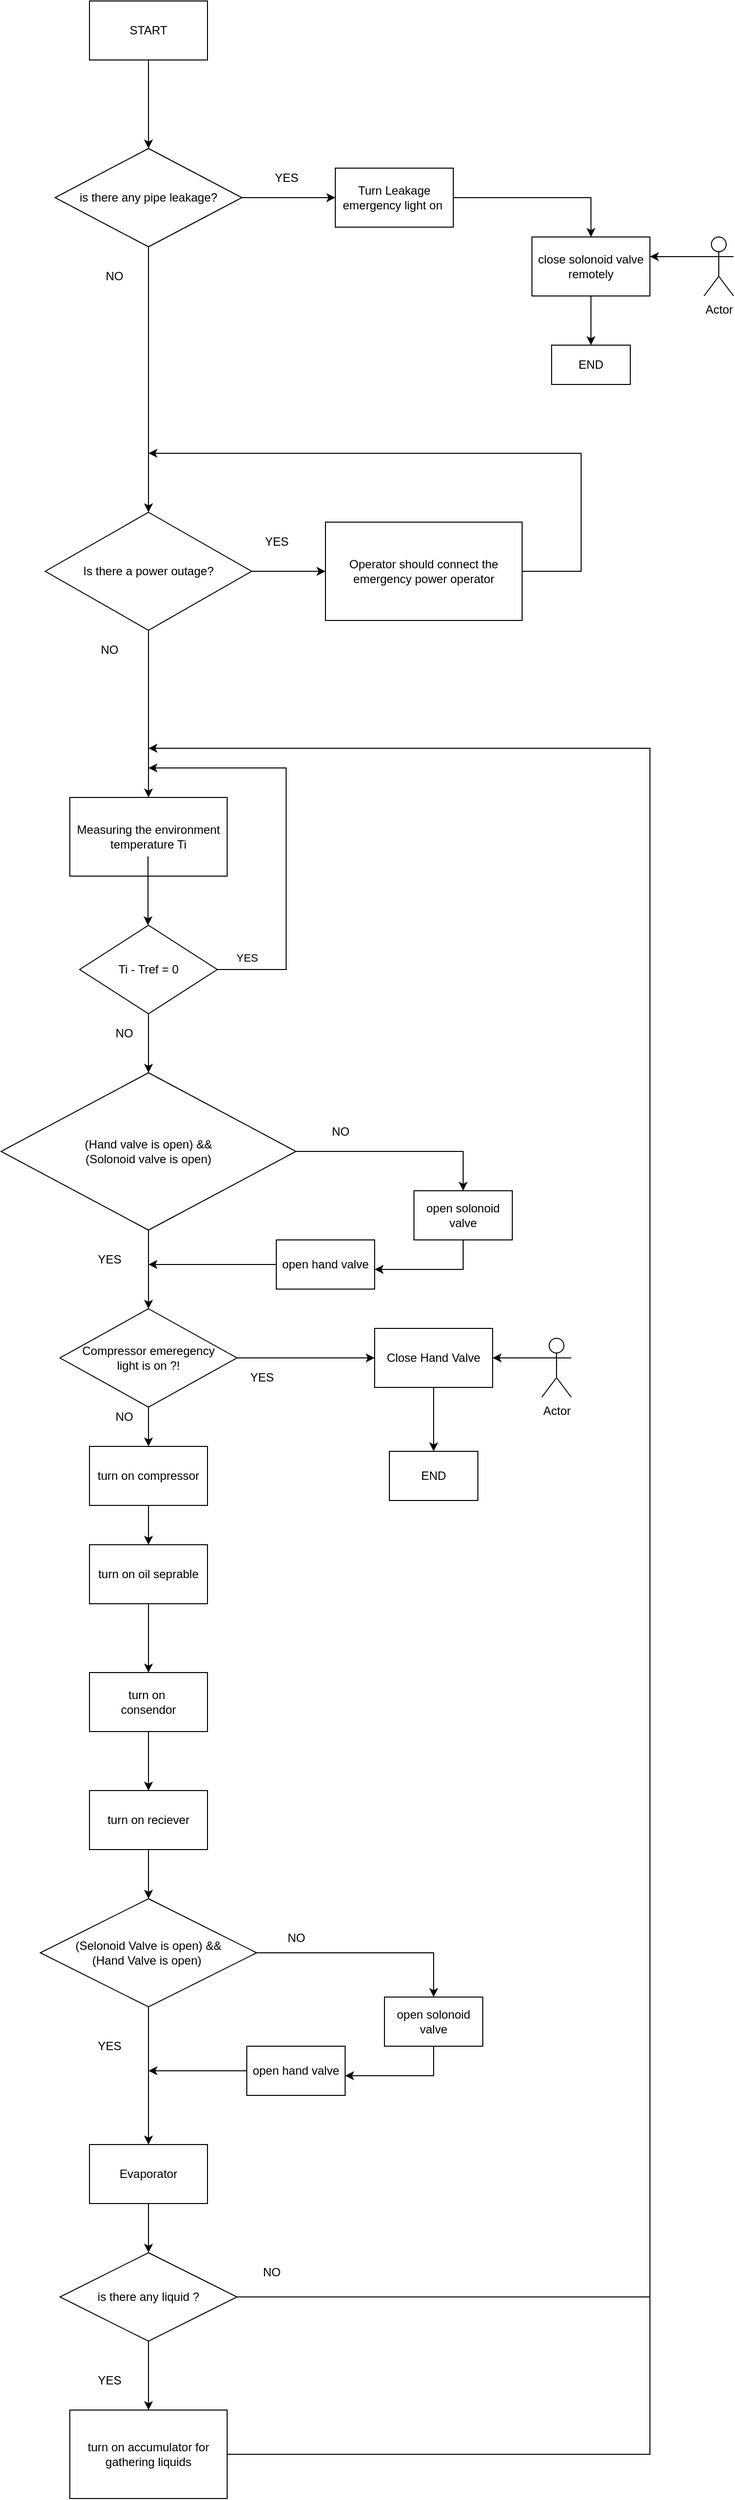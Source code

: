 <mxfile version="16.4.3" type="device"><diagram id="6bjxhPnPf8Hs3nQTwTzE" name="Page-1"><mxGraphModel dx="1093" dy="609" grid="1" gridSize="10" guides="1" tooltips="1" connect="1" arrows="1" fold="1" page="1" pageScale="1" pageWidth="2339" pageHeight="3300" math="0" shadow="0"><root><mxCell id="0"/><mxCell id="1" parent="0"/><mxCell id="gbN3PbA-3pEEkRE-9Jl1-20" value="" style="edgeStyle=orthogonalEdgeStyle;rounded=0;orthogonalLoop=1;jettySize=auto;html=1;" parent="1" source="0Xodh3QElEGGn4C1a_XJ-1" target="gbN3PbA-3pEEkRE-9Jl1-19" edge="1"><mxGeometry relative="1" as="geometry"/></mxCell><mxCell id="0Xodh3QElEGGn4C1a_XJ-1" value="START" style="rounded=0;whiteSpace=wrap;html=1;" parent="1" vertex="1"><mxGeometry x="230" y="40" width="120" height="60" as="geometry"/></mxCell><mxCell id="0Xodh3QElEGGn4C1a_XJ-3" value="Measuring the environment&lt;br&gt;temperature Ti" style="rounded=0;whiteSpace=wrap;html=1;" parent="1" vertex="1"><mxGeometry x="210" y="850" width="160" height="80" as="geometry"/></mxCell><mxCell id="0Xodh3QElEGGn4C1a_XJ-4" value="" style="endArrow=classic;html=1;rounded=0;" parent="1" edge="1"><mxGeometry width="50" height="50" relative="1" as="geometry"><mxPoint x="289.5" y="910" as="sourcePoint"/><mxPoint x="289.5" y="980" as="targetPoint"/></mxGeometry></mxCell><mxCell id="0Xodh3QElEGGn4C1a_XJ-5" value="Ti - Tref = 0" style="rhombus;whiteSpace=wrap;html=1;" parent="1" vertex="1"><mxGeometry x="220" y="980" width="140" height="90" as="geometry"/></mxCell><mxCell id="0Xodh3QElEGGn4C1a_XJ-6" value="YES" style="endArrow=classic;html=1;rounded=0;exitX=1;exitY=0.5;exitDx=0;exitDy=0;labelPosition=center;verticalLabelPosition=bottom;align=center;verticalAlign=top;" parent="1" source="0Xodh3QElEGGn4C1a_XJ-5" edge="1"><mxGeometry x="-0.855" y="25" width="50" height="50" relative="1" as="geometry"><mxPoint x="400" y="1010" as="sourcePoint"/><mxPoint x="290" y="820" as="targetPoint"/><Array as="points"><mxPoint x="410" y="1025"/><mxPoint x="430" y="1025"/><mxPoint x="430" y="960"/><mxPoint x="430" y="820"/></Array><mxPoint as="offset"/></mxGeometry></mxCell><mxCell id="0Xodh3QElEGGn4C1a_XJ-7" value="" style="endArrow=classic;html=1;rounded=0;exitX=0.5;exitY=1;exitDx=0;exitDy=0;" parent="1" source="0Xodh3QElEGGn4C1a_XJ-5" edge="1"><mxGeometry width="50" height="50" relative="1" as="geometry"><mxPoint x="310" y="1110" as="sourcePoint"/><mxPoint x="290" y="1130" as="targetPoint"/></mxGeometry></mxCell><mxCell id="0Xodh3QElEGGn4C1a_XJ-8" value="(Hand valve is open) &amp;amp;&amp;amp;&lt;br&gt;(Solonoid valve is open)" style="rhombus;whiteSpace=wrap;html=1;" parent="1" vertex="1"><mxGeometry x="140" y="1130" width="300" height="160" as="geometry"/></mxCell><mxCell id="0Xodh3QElEGGn4C1a_XJ-10" value="" style="endArrow=classic;html=1;rounded=0;exitX=0.5;exitY=1;exitDx=0;exitDy=0;entryX=0.5;entryY=0;entryDx=0;entryDy=0;" parent="1" source="0Xodh3QElEGGn4C1a_XJ-8" target="gbN3PbA-3pEEkRE-9Jl1-3" edge="1"><mxGeometry width="50" height="50" relative="1" as="geometry"><mxPoint x="330" y="1240" as="sourcePoint"/><mxPoint x="290" y="1370" as="targetPoint"/><Array as="points"><mxPoint x="290" y="1330"/></Array></mxGeometry></mxCell><mxCell id="0Xodh3QElEGGn4C1a_XJ-11" value="" style="endArrow=classic;html=1;rounded=0;exitX=1;exitY=0.5;exitDx=0;exitDy=0;" parent="1" source="0Xodh3QElEGGn4C1a_XJ-8" edge="1"><mxGeometry width="50" height="50" relative="1" as="geometry"><mxPoint x="490" y="1235" as="sourcePoint"/><mxPoint x="610" y="1250" as="targetPoint"/><Array as="points"><mxPoint x="540" y="1210"/><mxPoint x="610" y="1210"/></Array></mxGeometry></mxCell><mxCell id="7M3vHRDsdeHGS6RXej9o-3" value="turn on compressor" style="rounded=0;whiteSpace=wrap;html=1;" parent="1" vertex="1"><mxGeometry x="230" y="1510" width="120" height="60" as="geometry"/></mxCell><mxCell id="7M3vHRDsdeHGS6RXej9o-4" value="" style="endArrow=classic;html=1;rounded=0;exitX=0.5;exitY=1;exitDx=0;exitDy=0;" parent="1" source="7M3vHRDsdeHGS6RXej9o-3" edge="1"><mxGeometry width="50" height="50" relative="1" as="geometry"><mxPoint x="350" y="1610" as="sourcePoint"/><mxPoint x="290" y="1610" as="targetPoint"/><Array as="points"><mxPoint x="290" y="1590"/></Array></mxGeometry></mxCell><mxCell id="7M3vHRDsdeHGS6RXej9o-5" value="turn on oil seprable" style="rounded=0;whiteSpace=wrap;html=1;" parent="1" vertex="1"><mxGeometry x="230" y="1610" width="120" height="60" as="geometry"/></mxCell><mxCell id="7M3vHRDsdeHGS6RXej9o-6" value="" style="endArrow=classic;html=1;rounded=0;exitX=0.5;exitY=1;exitDx=0;exitDy=0;" parent="1" source="7M3vHRDsdeHGS6RXej9o-5" edge="1"><mxGeometry width="50" height="50" relative="1" as="geometry"><mxPoint x="390" y="1550" as="sourcePoint"/><mxPoint x="290" y="1740" as="targetPoint"/></mxGeometry></mxCell><mxCell id="7M3vHRDsdeHGS6RXej9o-7" value="turn on&amp;nbsp;&lt;br&gt;consendor" style="rounded=0;whiteSpace=wrap;html=1;" parent="1" vertex="1"><mxGeometry x="230" y="1740" width="120" height="60" as="geometry"/></mxCell><mxCell id="7M3vHRDsdeHGS6RXej9o-8" value="" style="endArrow=classic;html=1;rounded=0;exitX=0.5;exitY=1;exitDx=0;exitDy=0;" parent="1" source="7M3vHRDsdeHGS6RXej9o-7" edge="1"><mxGeometry width="50" height="50" relative="1" as="geometry"><mxPoint x="390" y="1590" as="sourcePoint"/><mxPoint x="290" y="1860" as="targetPoint"/></mxGeometry></mxCell><mxCell id="7M3vHRDsdeHGS6RXej9o-9" value="turn on reciever" style="rounded=0;whiteSpace=wrap;html=1;" parent="1" vertex="1"><mxGeometry x="230" y="1860" width="120" height="60" as="geometry"/></mxCell><mxCell id="7M3vHRDsdeHGS6RXej9o-10" value="" style="endArrow=classic;html=1;rounded=0;exitX=0.5;exitY=1;exitDx=0;exitDy=0;" parent="1" source="7M3vHRDsdeHGS6RXej9o-9" edge="1"><mxGeometry width="50" height="50" relative="1" as="geometry"><mxPoint x="270" y="2020" as="sourcePoint"/><mxPoint x="290" y="1970" as="targetPoint"/></mxGeometry></mxCell><mxCell id="7M3vHRDsdeHGS6RXej9o-11" value="(Selonoid Valve is open) &amp;amp;&amp;amp;&lt;br&gt;(Hand Valve is open)&amp;nbsp;" style="rhombus;whiteSpace=wrap;html=1;" parent="1" vertex="1"><mxGeometry x="180" y="1970" width="220" height="110" as="geometry"/></mxCell><mxCell id="7M3vHRDsdeHGS6RXej9o-12" value="open solonoid valve" style="rounded=0;whiteSpace=wrap;html=1;" parent="1" vertex="1"><mxGeometry x="560" y="1250" width="100" height="50" as="geometry"/></mxCell><mxCell id="7M3vHRDsdeHGS6RXej9o-13" value="" style="endArrow=classic;html=1;rounded=0;exitX=0.5;exitY=1;exitDx=0;exitDy=0;" parent="1" source="7M3vHRDsdeHGS6RXej9o-12" edge="1"><mxGeometry width="50" height="50" relative="1" as="geometry"><mxPoint x="610" y="1310" as="sourcePoint"/><mxPoint x="520" y="1330" as="targetPoint"/><Array as="points"><mxPoint x="610" y="1330"/></Array></mxGeometry></mxCell><mxCell id="7M3vHRDsdeHGS6RXej9o-14" value="open hand valve" style="rounded=0;whiteSpace=wrap;html=1;" parent="1" vertex="1"><mxGeometry x="420" y="1300" width="100" height="50" as="geometry"/></mxCell><mxCell id="7M3vHRDsdeHGS6RXej9o-15" value="" style="endArrow=classic;html=1;rounded=0;exitX=0;exitY=0.5;exitDx=0;exitDy=0;" parent="1" source="7M3vHRDsdeHGS6RXej9o-14" edge="1"><mxGeometry width="50" height="50" relative="1" as="geometry"><mxPoint x="390" y="1330" as="sourcePoint"/><mxPoint x="290" y="1325" as="targetPoint"/></mxGeometry></mxCell><mxCell id="7M3vHRDsdeHGS6RXej9o-16" value="" style="endArrow=classic;html=1;rounded=0;exitX=1;exitY=0.5;exitDx=0;exitDy=0;" parent="1" source="7M3vHRDsdeHGS6RXej9o-11" edge="1"><mxGeometry width="50" height="50" relative="1" as="geometry"><mxPoint x="410" y="2030" as="sourcePoint"/><mxPoint x="580" y="2070" as="targetPoint"/><Array as="points"><mxPoint x="580" y="2025"/></Array></mxGeometry></mxCell><mxCell id="7M3vHRDsdeHGS6RXej9o-17" value="open solonoid valve" style="rounded=0;whiteSpace=wrap;html=1;" parent="1" vertex="1"><mxGeometry x="530" y="2070" width="100" height="50" as="geometry"/></mxCell><mxCell id="7M3vHRDsdeHGS6RXej9o-18" value="" style="endArrow=classic;html=1;rounded=0;exitX=0.5;exitY=1;exitDx=0;exitDy=0;" parent="1" source="7M3vHRDsdeHGS6RXej9o-17" edge="1"><mxGeometry width="50" height="50" relative="1" as="geometry"><mxPoint x="580" y="2130" as="sourcePoint"/><mxPoint x="490" y="2150" as="targetPoint"/><Array as="points"><mxPoint x="580" y="2150"/></Array></mxGeometry></mxCell><mxCell id="7M3vHRDsdeHGS6RXej9o-19" value="open hand valve" style="rounded=0;whiteSpace=wrap;html=1;" parent="1" vertex="1"><mxGeometry x="390" y="2120" width="100" height="50" as="geometry"/></mxCell><mxCell id="7M3vHRDsdeHGS6RXej9o-20" value="NO" style="text;html=1;align=center;verticalAlign=middle;resizable=0;points=[];autosize=1;strokeColor=none;fillColor=none;" parent="1" vertex="1"><mxGeometry x="425" y="2000" width="30" height="20" as="geometry"/></mxCell><mxCell id="7M3vHRDsdeHGS6RXej9o-21" value="YES" style="text;html=1;align=center;verticalAlign=middle;resizable=0;points=[];autosize=1;strokeColor=none;fillColor=none;" parent="1" vertex="1"><mxGeometry x="230" y="2110" width="40" height="20" as="geometry"/></mxCell><mxCell id="7M3vHRDsdeHGS6RXej9o-23" value="" style="endArrow=classic;html=1;rounded=0;exitX=0.5;exitY=1;exitDx=0;exitDy=0;" parent="1" source="7M3vHRDsdeHGS6RXej9o-11" edge="1"><mxGeometry width="50" height="50" relative="1" as="geometry"><mxPoint x="290" y="2160" as="sourcePoint"/><mxPoint x="290" y="2220" as="targetPoint"/></mxGeometry></mxCell><mxCell id="7M3vHRDsdeHGS6RXej9o-24" value="" style="endArrow=classic;html=1;rounded=0;exitX=0;exitY=0.5;exitDx=0;exitDy=0;" parent="1" source="7M3vHRDsdeHGS6RXej9o-19" edge="1"><mxGeometry width="50" height="50" relative="1" as="geometry"><mxPoint x="320" y="2190" as="sourcePoint"/><mxPoint x="290" y="2145" as="targetPoint"/></mxGeometry></mxCell><mxCell id="7M3vHRDsdeHGS6RXej9o-25" value="Evaporator" style="rounded=0;whiteSpace=wrap;html=1;" parent="1" vertex="1"><mxGeometry x="230" y="2220" width="120" height="60" as="geometry"/></mxCell><mxCell id="7M3vHRDsdeHGS6RXej9o-26" value="" style="endArrow=classic;html=1;rounded=0;exitX=0.5;exitY=1;exitDx=0;exitDy=0;" parent="1" source="7M3vHRDsdeHGS6RXej9o-25" edge="1"><mxGeometry width="50" height="50" relative="1" as="geometry"><mxPoint x="260" y="2360" as="sourcePoint"/><mxPoint x="290" y="2330" as="targetPoint"/></mxGeometry></mxCell><mxCell id="7M3vHRDsdeHGS6RXej9o-30" value="" style="edgeStyle=orthogonalEdgeStyle;rounded=0;orthogonalLoop=1;jettySize=auto;html=1;" parent="1" source="7M3vHRDsdeHGS6RXej9o-27" target="7M3vHRDsdeHGS6RXej9o-28" edge="1"><mxGeometry relative="1" as="geometry"/></mxCell><mxCell id="7M3vHRDsdeHGS6RXej9o-27" value="is there any liquid ?" style="rhombus;whiteSpace=wrap;html=1;" parent="1" vertex="1"><mxGeometry x="200" y="2330" width="180" height="90" as="geometry"/></mxCell><mxCell id="7M3vHRDsdeHGS6RXej9o-28" value="turn on accumulator for gathering liquids" style="rounded=0;whiteSpace=wrap;html=1;" parent="1" vertex="1"><mxGeometry x="210" y="2490" width="160" height="90" as="geometry"/></mxCell><mxCell id="7M3vHRDsdeHGS6RXej9o-31" value="YES" style="text;html=1;align=center;verticalAlign=middle;resizable=0;points=[];autosize=1;strokeColor=none;fillColor=none;" parent="1" vertex="1"><mxGeometry x="230" y="2450" width="40" height="20" as="geometry"/></mxCell><mxCell id="7M3vHRDsdeHGS6RXej9o-32" value="" style="endArrow=classic;html=1;rounded=0;exitX=1;exitY=0.5;exitDx=0;exitDy=0;" parent="1" source="7M3vHRDsdeHGS6RXej9o-27" edge="1"><mxGeometry width="50" height="50" relative="1" as="geometry"><mxPoint x="390" y="2480" as="sourcePoint"/><mxPoint x="290" y="800" as="targetPoint"/><Array as="points"><mxPoint x="800" y="2375"/><mxPoint x="800" y="2190"/><mxPoint x="800" y="930"/><mxPoint x="800" y="800"/></Array></mxGeometry></mxCell><mxCell id="7M3vHRDsdeHGS6RXej9o-33" value="NO" style="text;html=1;align=center;verticalAlign=middle;resizable=0;points=[];autosize=1;strokeColor=none;fillColor=none;" parent="1" vertex="1"><mxGeometry x="400" y="2340" width="30" height="20" as="geometry"/></mxCell><mxCell id="7M3vHRDsdeHGS6RXej9o-35" value="NO&lt;br&gt;" style="text;html=1;align=center;verticalAlign=middle;resizable=0;points=[];autosize=1;strokeColor=none;fillColor=none;" parent="1" vertex="1"><mxGeometry x="250" y="1080" width="30" height="20" as="geometry"/></mxCell><mxCell id="7M3vHRDsdeHGS6RXej9o-36" value="NO" style="text;html=1;align=center;verticalAlign=middle;resizable=0;points=[];autosize=1;strokeColor=none;fillColor=none;" parent="1" vertex="1"><mxGeometry x="470" y="1180" width="30" height="20" as="geometry"/></mxCell><mxCell id="7M3vHRDsdeHGS6RXej9o-37" value="YES" style="text;html=1;align=center;verticalAlign=middle;resizable=0;points=[];autosize=1;strokeColor=none;fillColor=none;" parent="1" vertex="1"><mxGeometry x="230" y="1310" width="40" height="20" as="geometry"/></mxCell><mxCell id="gbN3PbA-3pEEkRE-9Jl1-1" value="" style="endArrow=none;html=1;rounded=0;exitX=1;exitY=0.5;exitDx=0;exitDy=0;" parent="1" source="7M3vHRDsdeHGS6RXej9o-28" edge="1"><mxGeometry width="50" height="50" relative="1" as="geometry"><mxPoint x="500" y="2460" as="sourcePoint"/><mxPoint x="800" y="2370" as="targetPoint"/><Array as="points"><mxPoint x="740" y="2535"/><mxPoint x="800" y="2535"/><mxPoint x="800" y="2430"/></Array></mxGeometry></mxCell><mxCell id="gbN3PbA-3pEEkRE-9Jl1-4" value="" style="edgeStyle=orthogonalEdgeStyle;rounded=0;orthogonalLoop=1;jettySize=auto;html=1;" parent="1" source="gbN3PbA-3pEEkRE-9Jl1-3" target="7M3vHRDsdeHGS6RXej9o-3" edge="1"><mxGeometry relative="1" as="geometry"/></mxCell><mxCell id="gbN3PbA-3pEEkRE-9Jl1-3" value="Compressor emeregency&lt;br&gt;&amp;nbsp;light is on ?!&amp;nbsp;" style="rhombus;whiteSpace=wrap;html=1;" parent="1" vertex="1"><mxGeometry x="200" y="1370" width="180" height="100" as="geometry"/></mxCell><mxCell id="gbN3PbA-3pEEkRE-9Jl1-5" value="NO&lt;br&gt;" style="text;html=1;align=center;verticalAlign=middle;resizable=0;points=[];autosize=1;strokeColor=none;fillColor=none;" parent="1" vertex="1"><mxGeometry x="250" y="1470" width="30" height="20" as="geometry"/></mxCell><mxCell id="gbN3PbA-3pEEkRE-9Jl1-7" value="" style="endArrow=classic;html=1;rounded=0;exitX=1;exitY=0.5;exitDx=0;exitDy=0;entryX=0;entryY=0.5;entryDx=0;entryDy=0;" parent="1" source="gbN3PbA-3pEEkRE-9Jl1-3" target="gbN3PbA-3pEEkRE-9Jl1-8" edge="1"><mxGeometry width="50" height="50" relative="1" as="geometry"><mxPoint x="390" y="1414.5" as="sourcePoint"/><mxPoint x="460" y="1420" as="targetPoint"/></mxGeometry></mxCell><mxCell id="gbN3PbA-3pEEkRE-9Jl1-18" value="" style="edgeStyle=orthogonalEdgeStyle;rounded=0;orthogonalLoop=1;jettySize=auto;html=1;" parent="1" source="gbN3PbA-3pEEkRE-9Jl1-8" target="gbN3PbA-3pEEkRE-9Jl1-16" edge="1"><mxGeometry relative="1" as="geometry"/></mxCell><mxCell id="gbN3PbA-3pEEkRE-9Jl1-8" value="Close Hand Valve" style="whiteSpace=wrap;html=1;" parent="1" vertex="1"><mxGeometry x="520" y="1390" width="120" height="60" as="geometry"/></mxCell><mxCell id="gbN3PbA-3pEEkRE-9Jl1-9" value="YES" style="text;html=1;align=center;verticalAlign=middle;resizable=0;points=[];autosize=1;strokeColor=none;fillColor=none;" parent="1" vertex="1"><mxGeometry x="385" y="1430" width="40" height="20" as="geometry"/></mxCell><mxCell id="gbN3PbA-3pEEkRE-9Jl1-10" value="Actor" style="shape=umlActor;verticalLabelPosition=bottom;verticalAlign=top;html=1;outlineConnect=0;" parent="1" vertex="1"><mxGeometry x="690" y="1400" width="30" height="60" as="geometry"/></mxCell><mxCell id="gbN3PbA-3pEEkRE-9Jl1-15" value="" style="endArrow=classic;html=1;rounded=0;exitX=0;exitY=0.333;exitDx=0;exitDy=0;exitPerimeter=0;entryX=1;entryY=0.5;entryDx=0;entryDy=0;" parent="1" source="gbN3PbA-3pEEkRE-9Jl1-10" target="gbN3PbA-3pEEkRE-9Jl1-8" edge="1"><mxGeometry width="50" height="50" relative="1" as="geometry"><mxPoint x="370" y="1510" as="sourcePoint"/><mxPoint x="420" y="1460" as="targetPoint"/></mxGeometry></mxCell><mxCell id="gbN3PbA-3pEEkRE-9Jl1-16" value="END" style="rounded=0;whiteSpace=wrap;html=1;" parent="1" vertex="1"><mxGeometry x="535" y="1515" width="90" height="50" as="geometry"/></mxCell><mxCell id="gbN3PbA-3pEEkRE-9Jl1-19" value="is there any pipe leakage?" style="rhombus;whiteSpace=wrap;html=1;" parent="1" vertex="1"><mxGeometry x="195" y="190" width="190" height="100" as="geometry"/></mxCell><mxCell id="gbN3PbA-3pEEkRE-9Jl1-22" value="" style="endArrow=classic;html=1;rounded=0;exitX=1;exitY=0.5;exitDx=0;exitDy=0;entryX=0;entryY=0.5;entryDx=0;entryDy=0;" parent="1" source="gbN3PbA-3pEEkRE-9Jl1-19" edge="1" target="gbN3PbA-3pEEkRE-9Jl1-25"><mxGeometry width="50" height="50" relative="1" as="geometry"><mxPoint x="370" y="460" as="sourcePoint"/><mxPoint x="460" y="440" as="targetPoint"/></mxGeometry></mxCell><mxCell id="gbN3PbA-3pEEkRE-9Jl1-23" value="YES&lt;br&gt;" style="text;html=1;align=center;verticalAlign=middle;resizable=0;points=[];autosize=1;strokeColor=none;fillColor=none;" parent="1" vertex="1"><mxGeometry x="410" y="210" width="40" height="20" as="geometry"/></mxCell><mxCell id="gbN3PbA-3pEEkRE-9Jl1-24" value="NO&lt;br&gt;" style="text;html=1;align=center;verticalAlign=middle;resizable=0;points=[];autosize=1;strokeColor=none;fillColor=none;" parent="1" vertex="1"><mxGeometry x="240" y="310" width="30" height="20" as="geometry"/></mxCell><mxCell id="gbN3PbA-3pEEkRE-9Jl1-25" value="Turn Leakage emergency light on&amp;nbsp;" style="rounded=0;whiteSpace=wrap;html=1;" parent="1" vertex="1"><mxGeometry x="480" y="210" width="120" height="60" as="geometry"/></mxCell><mxCell id="gbN3PbA-3pEEkRE-9Jl1-27" value="close solonoid valve remotely" style="rounded=0;whiteSpace=wrap;html=1;" parent="1" vertex="1"><mxGeometry x="680" y="280" width="120" height="60" as="geometry"/></mxCell><mxCell id="gbN3PbA-3pEEkRE-9Jl1-28" value="Actor" style="shape=umlActor;verticalLabelPosition=bottom;verticalAlign=top;html=1;outlineConnect=0;" parent="1" vertex="1"><mxGeometry x="855" y="280" width="30" height="60" as="geometry"/></mxCell><mxCell id="gbN3PbA-3pEEkRE-9Jl1-29" value="" style="endArrow=classic;html=1;rounded=0;exitX=0;exitY=0.333;exitDx=0;exitDy=0;exitPerimeter=0;entryX=1;entryY=0.333;entryDx=0;entryDy=0;entryPerimeter=0;" parent="1" target="gbN3PbA-3pEEkRE-9Jl1-27" edge="1"><mxGeometry width="50" height="50" relative="1" as="geometry"><mxPoint x="860" y="300" as="sourcePoint"/><mxPoint x="810" y="300" as="targetPoint"/></mxGeometry></mxCell><mxCell id="gbN3PbA-3pEEkRE-9Jl1-31" value="END" style="rounded=0;whiteSpace=wrap;html=1;" parent="1" vertex="1"><mxGeometry x="700" y="390" width="80" height="40" as="geometry"/></mxCell><mxCell id="gbN3PbA-3pEEkRE-9Jl1-32" value="" style="endArrow=classic;html=1;rounded=0;exitX=0.5;exitY=1;exitDx=0;exitDy=0;entryX=0.5;entryY=0;entryDx=0;entryDy=0;" parent="1" source="gbN3PbA-3pEEkRE-9Jl1-27" target="gbN3PbA-3pEEkRE-9Jl1-31" edge="1"><mxGeometry width="50" height="50" relative="1" as="geometry"><mxPoint x="470" y="520" as="sourcePoint"/><mxPoint x="520" y="470" as="targetPoint"/></mxGeometry></mxCell><mxCell id="871aA6XNrIbzaAdkDtTE-2" value="" style="endArrow=classic;html=1;rounded=0;exitX=0.5;exitY=1;exitDx=0;exitDy=0;entryX=0.5;entryY=0;entryDx=0;entryDy=0;" edge="1" parent="1" source="gbN3PbA-3pEEkRE-9Jl1-19" target="871aA6XNrIbzaAdkDtTE-3"><mxGeometry width="50" height="50" relative="1" as="geometry"><mxPoint x="495" y="470" as="sourcePoint"/><mxPoint x="290" y="490" as="targetPoint"/></mxGeometry></mxCell><mxCell id="871aA6XNrIbzaAdkDtTE-6" style="edgeStyle=orthogonalEdgeStyle;rounded=0;orthogonalLoop=1;jettySize=auto;html=1;exitX=0.5;exitY=1;exitDx=0;exitDy=0;" edge="1" parent="1" source="871aA6XNrIbzaAdkDtTE-3" target="0Xodh3QElEGGn4C1a_XJ-3"><mxGeometry relative="1" as="geometry"/></mxCell><mxCell id="871aA6XNrIbzaAdkDtTE-3" value="Is there a power outage?" style="rhombus;whiteSpace=wrap;html=1;" vertex="1" parent="1"><mxGeometry x="185" y="560" width="210" height="120" as="geometry"/></mxCell><mxCell id="871aA6XNrIbzaAdkDtTE-4" value="" style="endArrow=classic;html=1;rounded=0;exitX=1;exitY=0.5;exitDx=0;exitDy=0;entryX=0;entryY=0.5;entryDx=0;entryDy=0;" edge="1" parent="1" source="871aA6XNrIbzaAdkDtTE-3" target="871aA6XNrIbzaAdkDtTE-9"><mxGeometry width="50" height="50" relative="1" as="geometry"><mxPoint x="500" y="590" as="sourcePoint"/><mxPoint x="470" y="550" as="targetPoint"/></mxGeometry></mxCell><mxCell id="871aA6XNrIbzaAdkDtTE-7" value="YES" style="text;html=1;align=center;verticalAlign=middle;resizable=0;points=[];autosize=1;strokeColor=none;fillColor=none;" vertex="1" parent="1"><mxGeometry x="400" y="580" width="40" height="20" as="geometry"/></mxCell><mxCell id="871aA6XNrIbzaAdkDtTE-8" value="NO" style="text;html=1;align=center;verticalAlign=middle;resizable=0;points=[];autosize=1;strokeColor=none;fillColor=none;" vertex="1" parent="1"><mxGeometry x="235" y="690" width="30" height="20" as="geometry"/></mxCell><mxCell id="871aA6XNrIbzaAdkDtTE-9" value="Operator should connect the emergency power operator" style="rounded=0;whiteSpace=wrap;html=1;" vertex="1" parent="1"><mxGeometry x="470" y="570" width="200" height="100" as="geometry"/></mxCell><mxCell id="871aA6XNrIbzaAdkDtTE-10" value="" style="endArrow=classic;html=1;rounded=0;exitX=1;exitY=0.5;exitDx=0;exitDy=0;" edge="1" parent="1" source="871aA6XNrIbzaAdkDtTE-9"><mxGeometry width="50" height="50" relative="1" as="geometry"><mxPoint x="730" y="550" as="sourcePoint"/><mxPoint x="290" y="500" as="targetPoint"/><Array as="points"><mxPoint x="730" y="620"/><mxPoint x="730" y="550"/><mxPoint x="730" y="500"/><mxPoint x="630" y="500"/></Array></mxGeometry></mxCell><mxCell id="871aA6XNrIbzaAdkDtTE-11" value="" style="endArrow=classic;html=1;rounded=0;exitX=1;exitY=0.5;exitDx=0;exitDy=0;entryX=0.5;entryY=0;entryDx=0;entryDy=0;" edge="1" parent="1" source="gbN3PbA-3pEEkRE-9Jl1-25" target="gbN3PbA-3pEEkRE-9Jl1-27"><mxGeometry width="50" height="50" relative="1" as="geometry"><mxPoint x="730" y="270" as="sourcePoint"/><mxPoint x="780" y="220" as="targetPoint"/><Array as="points"><mxPoint x="740" y="240"/></Array></mxGeometry></mxCell></root></mxGraphModel></diagram></mxfile>